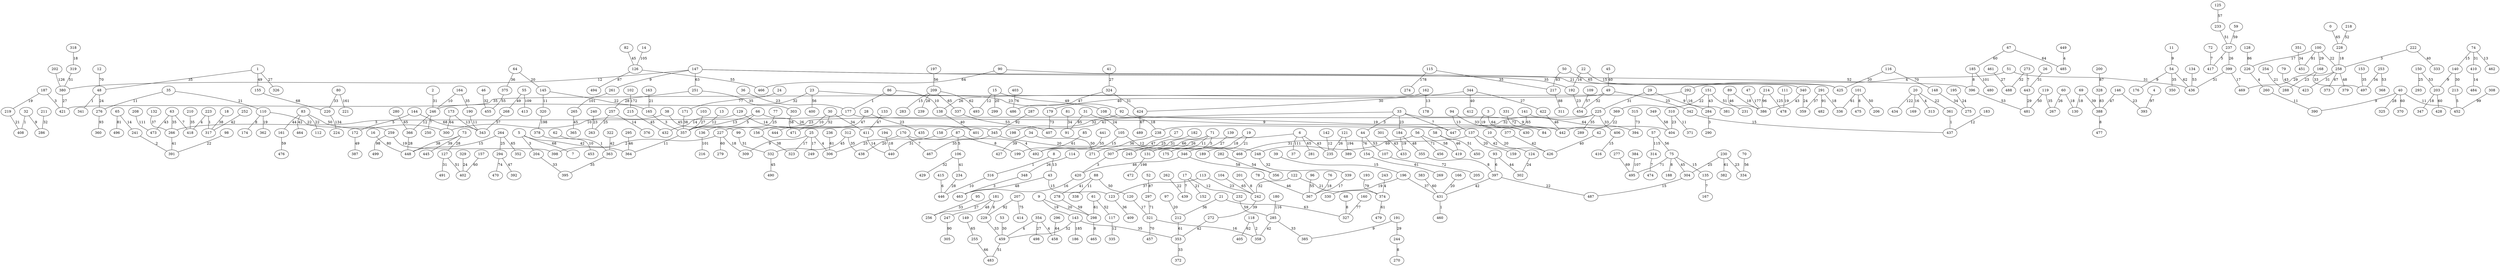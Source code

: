 strict graph G {
0;
1;
2;
3;
4;
5;
6;
7;
8;
9;
10;
11;
12;
13;
14;
15;
16;
17;
18;
19;
20;
21;
22;
23;
24;
25;
26;
27;
28;
29;
30;
31;
32;
33;
34;
35;
36;
37;
38;
39;
40;
41;
42;
43;
44;
45;
46;
47;
48;
49;
50;
51;
52;
53;
54;
55;
56;
57;
58;
59;
60;
61;
62;
63;
64;
65;
66;
67;
68;
69;
70;
71;
72;
73;
74;
75;
76;
77;
78;
79;
80;
81;
82;
83;
84;
85;
86;
87;
88;
89;
90;
91;
92;
93;
94;
95;
96;
97;
98;
99;
100;
101;
102;
103;
104;
105;
106;
107;
108;
109;
110;
111;
112;
113;
114;
115;
116;
117;
118;
119;
120;
121;
122;
123;
124;
125;
126;
127;
128;
129;
130;
131;
132;
133;
134;
135;
136;
137;
138;
139;
140;
141;
142;
143;
144;
145;
146;
147;
148;
149;
150;
151;
152;
153;
154;
155;
156;
157;
158;
159;
160;
161;
162;
163;
164;
165;
166;
167;
168;
169;
170;
171;
172;
173;
174;
175;
176;
177;
178;
179;
180;
181;
182;
183;
184;
185;
186;
187;
188;
189;
190;
191;
192;
193;
194;
195;
196;
197;
198;
199;
200;
201;
202;
203;
204;
205;
206;
207;
208;
209;
210;
211;
212;
213;
214;
215;
216;
217;
218;
219;
220;
221;
222;
223;
224;
225;
226;
227;
228;
229;
230;
231;
232;
233;
234;
235;
236;
237;
238;
239;
240;
241;
242;
243;
244;
245;
246;
247;
248;
249;
250;
251;
252;
253;
254;
255;
256;
257;
258;
259;
260;
261;
262;
263;
264;
265;
266;
267;
268;
269;
270;
271;
272;
273;
274;
275;
276;
277;
278;
279;
280;
281;
282;
283;
284;
285;
286;
287;
288;
289;
290;
291;
292;
293;
294;
295;
296;
297;
298;
299;
300;
301;
302;
303;
304;
305;
306;
307;
308;
309;
310;
311;
312;
313;
314;
315;
316;
317;
318;
319;
320;
321;
322;
323;
324;
325;
326;
327;
328;
329;
330;
331;
332;
333;
334;
335;
336;
337;
338;
339;
340;
341;
342;
343;
344;
345;
346;
347;
348;
349;
350;
351;
352;
353;
354;
355;
356;
357;
358;
359;
360;
361;
362;
363;
364;
365;
366;
367;
368;
369;
370;
371;
372;
373;
374;
375;
376;
377;
378;
379;
380;
381;
382;
383;
384;
385;
386;
387;
388;
389;
390;
391;
392;
393;
394;
395;
396;
397;
398;
399;
400;
401;
402;
403;
404;
405;
406;
407;
408;
409;
410;
411;
412;
413;
414;
415;
416;
417;
418;
419;
420;
421;
422;
423;
424;
425;
426;
427;
428;
429;
430;
431;
432;
433;
434;
435;
436;
437;
438;
439;
440;
441;
442;
443;
444;
445;
446;
447;
448;
449;
450;
451;
452;
453;
454;
455;
456;
457;
458;
459;
460;
461;
462;
463;
464;
465;
466;
467;
468;
469;
470;
471;
472;
473;
474;
475;
476;
477;
478;
479;
480;
481;
482;
483;
484;
485;
486;
487;
488;
489;
490;
491;
492;
493;
494;
495;
496;
497;
498;
499;
80 -- 221  [label=161];
209 -- 337  [label=65];
73 -- 127  [label=28];
40 -- 390  [label=9];
29 -- 284  [label=9];
90 -- 466  [label=64];
106 -- 429  [label=32];
209 -- 283  [label=15];
324 -- 424  [label=31];
126 -- 494  [label=87];
229 -- 459  [label=33];
388 -- 477  [label=8];
122 -- 242  [label=32];
285 -- 358  [label=42];
196 -- 431  [label=37];
443 -- 481  [label=29];
228 -- 258  [label=18];
60 -- 130  [label=18];
125 -- 233  [label=57];
86 -- 177  [label=1];
19 -- 189  [label=21];
60 -- 267  [label=26];
354 -- 459  [label=4];
197 -- 209  [label=56];
137 -- 426  [label=42];
35 -- 110  [label=21];
50 -- 340  [label=65];
116 -- 425  [label=20];
15 -- 493  [label=12];
25 -- 249  [label=17];
397 -- 487  [label=22];
227 -- 398  [label=2];
344 -- 412  [label=40];
99 -- 332  [label=31];
74 -- 462  [label=13];
257 -- 376  [label=14];
354 -- 458  [label=4];
66 -- 136  [label=5];
3 -- 430  [label=19];
23 -- 108  [label=23];
56 -- 248  [label=69];
87 -- 106  [label=5];
257 -- 263  [label=25];
68 -- 327  [label=8];
83 -- 112  [label=22];
143 -- 353  [label=35];
230 -- 334  [label=23];
30 -- 411  [label=34];
28 -- 471  [label=47];
26 -- 443  [label=31];
141 -- 394  [label=64];
191 -- 244  [label=29];
34 -- 427  [label=39];
248 -- 339  [label=32];
230 -- 382  [label=61];
33 -- 447  [label=7];
273 -- 488  [label=32];
272 -- 353  [label=42];
115 -- 274  [label=178];
32 -- 286  [label=9];
218 -- 228  [label=52];
168 -- 288  [label=23];
10 -- 124  [label=20];
346 -- 356  [label=58];
310 -- 371  [label=11];
215 -- 432  [label=45];
351 -- 451  [label=34];
297 -- 321  [label=71];
237 -- 417  [label=5];
8 -- 316  [label=1];
38 -- 99  [label=45];
49 -- 138  [label=26];
54 -- 176  [label=9];
227 -- 279  [label=60];
127 -- 491  [label=31];
195 -- 275  [label=24];
121 -- 389  [label=194];
173 -- 343  [label=13];
222 -- 258  [label=3];
4 -- 393  [label=97];
298 -- 465  [label=8];
48 -- 341  [label=1];
251 -- 303  [label=35];
396 -- 481  [label=53];
75 -- 304  [label=45];
58 -- 450  [label=51];
180 -- 285  [label=116];
66 -- 357  [label=13];
51 -- 436  [label=31];
31 -- 105  [label=24];
240 -- 263  [label=23];
115 -- 217  [label=35];
346 -- 420  [label=46];
187 -- 421  [label=3];
40 -- 452  [label=11];
258 -- 423  [label=31];
147 -- 192  [label=35];
264 -- 352  [label=65];
157 -- 402  [label=60];
331 -- 442  [label=72];
48 -- 276  [label=24];
154 -- 269  [label=61];
30 -- 156  [label=10];
337 -- 407  [label=53];
262 -- 439  [label=22];
22 -- 425  [label=15];
415 -- 446  [label=6];
116 -- 148  [label=70];
172 -- 387  [label=49];
44 -- 154  [label=76];
459 -- 483  [label=51];
406 -- 416  [label=15];
217 -- 311  [label=88];
344 -- 422  [label=27];
33 -- 158  [label=41];
160 -- 327  [label=77];
23 -- 246  [label=32];
33 -- 404  [label=9];
328 -- 388  [label=83];
251 -- 257  [label=28];
314 -- 474  [label=7];
6 -- 281  [label=65];
207 -- 414  [label=75];
151 -- 369  [label=22];
166 -- 431  [label=20];
324 -- 486  [label=47];
108 -- 238  [label=18];
259 -- 499  [label=98];
155 -- 220  [label=68];
220 -- 224  [label=134];
177 -- 266  [label=3];
200 -- 328  [label=87];
243 -- 374  [label=4];
253 -- 368  [label=53];
168 -- 497  [label=33];
123 -- 409  [label=36];
233 -- 237  [label=51];
143 -- 186  [label=185];
170 -- 467  [label=7];
361 -- 437  [label=1];
88 -- 338  [label=11];
100 -- 258  [label=22];
30 -- 444  [label=52];
107 -- 205  [label=72];
321 -- 457  [label=70];
113 -- 242  [label=23];
111 -- 478  [label=19];
151 -- 284  [label=43];
19 -- 346  [label=18];
227 -- 309  [label=18];
150 -- 293  [label=25];
25 -- 309  [label=9];
377 -- 426  [label=42];
95 -- 256  [label=33];
72 -- 417  [label=7];
278 -- 298  [label=59];
424 -- 489  [label=67];
255 -- 483  [label=66];
57 -- 75  [label=56];
207 -- 229  [label=92];
9 -- 143  [label=19];
301 -- 433  [label=43];
110 -- 174  [label=8];
77 -- 227  [label=25];
86 -- 138  [label=10];
131 -- 472  [label=198];
133 -- 411  [label=47];
144 -- 172  [label=5];
53 -- 459  [label=30];
185 -- 396  [label=8];
122 -- 374  [label=21];
88 -- 120  [label=50];
16 -- 448  [label=80];
137 -- 468  [label=31];
106 -- 234  [label=41];
244 -- 270  [label=8];
61 -- 117  [label=52];
5 -- 204  [label=3];
124 -- 302  [label=24];
259 -- 398  [label=19];
83 -- 161  [label=44];
247 -- 305  [label=90];
119 -- 481  [label=50];
144 -- 343  [label=68];
223 -- 418  [label=4];
208 -- 473  [label=111];
100 -- 226  [label=17];
32 -- 408  [label=1];
87 -- 440  [label=31];
285 -- 385  [label=33];
105 -- 248  [label=12];
15 -- 92  [label=49];
304 -- 487  [label=15];
312 -- 438  [label=35];
67 -- 485  [label=64];
148 -- 275  [label=34];
310 -- 404  [label=23];
210 -- 418  [label=35];
363 -- 395  [label=35];
342 -- 437  [label=15];
162 -- 179  [label=40];
212 -- 353  [label=61];
3 -- 84  [label=64];
5 -- 364  [label=42];
308 -- 452  [label=99];
69 -- 130  [label=18];
332 -- 490  [label=45];
399 -- 436  [label=31];
49 -- 454  [label=32];
33 -- 44  [label=3];
202 -- 380  [label=126];
165 -- 357  [label=3];
147 -- 251  [label=63];
369 -- 442  [label=22];
225 -- 357  [label=23];
280 -- 366  [label=65];
191 -- 385  [label=9];
349 -- 404  [label=58];
135 -- 167  [label=7];
11 -- 54  [label=9];
230 -- 304  [label=25];
223 -- 317  [label=1];
0 -- 228  [label=65];
49 -- 342  [label=25];
187 -- 219  [label=19];
294 -- 470  [label=74];
164 -- 246  [label=10];
46 -- 455  [label=32];
83 -- 300  [label=50];
246 -- 250  [label=7];
292 -- 421  [label=35];
33 -- 184  [label=23];
461 -- 488  [label=27];
291 -- 359  [label=37];
378 -- 453  [label=10];
128 -- 226  [label=86];
203 -- 347  [label=18];
126 -- 466  [label=55];
312 -- 332  [label=45];
13 -- 357  [label=12];
225 -- 289  [label=35];
194 -- 440  [label=18];
1 -- 48  [label=35];
12 -- 48  [label=70];
87 -- 199  [label=8];
113 -- 123  [label=37];
75 -- 135  [label=15];
71 -- 245  [label=66];
252 -- 317  [label=42];
242 -- 272  [label=39];
246 -- 366  [label=12];
71 -- 307  [label=31];
101 -- 336  [label=61];
237 -- 399  [label=26];
142 -- 235  [label=12];
117 -- 335  [label=12];
291 -- 482  [label=91];
119 -- 267  [label=35];
1 -- 155  [label=49];
321 -- 358  [label=16];
63 -- 473  [label=43];
39 -- 196  [label=15];
366 -- 448  [label=28];
138 -- 401  [label=40];
36 -- 177  [label=23];
93 -- 302  [label=44];
56 -- 419  [label=58];
83 -- 464  [label=42];
316 -- 446  [label=10];
102 -- 215  [label=172];
254 -- 288  [label=21];
28 -- 435  [label=23];
74 -- 410  [label=31];
322 -- 363  [label=42];
22 -- 192  [label=16];
260 -- 390  [label=11];
258 -- 373  [label=67];
67 -- 185  [label=60];
57 -- 314  [label=115];
355 -- 397  [label=8];
18 -- 317  [label=38];
2 -- 246  [label=31];
184 -- 433  [label=19];
190 -- 343  [label=11];
80 -- 220  [label=33];
42 -- 426  [label=40];
196 -- 330  [label=19];
375 -- 455  [label=55];
214 -- 478  [label=125];
110 -- 259  [label=22];
253 -- 497  [label=34];
63 -- 418  [label=7];
273 -- 443  [label=7];
295 -- 364  [label=46];
315 -- 394  [label=73];
171 -- 357  [label=38];
161 -- 476  [label=59];
127 -- 402  [label=51];
70 -- 334  [label=56];
345 -- 468  [label=20];
374 -- 479  [label=61];
214 -- 386  [label=96];
20 -- 434  [label=122];
170 -- 492  [label=4];
93 -- 397  [label=6];
203 -- 428  [label=60];
58 -- 419  [label=46];
43 -- 463  [label=48];
94 -- 137  [label=13];
35 -- 276  [label=11];
64 -- 375  [label=36];
211 -- 286  [label=32];
234 -- 446  [label=28];
153 -- 497  [label=35];
183 -- 437  [label=12];
24 -- 171  [label=77];
74 -- 140  [label=15];
97 -- 212  [label=20];
201 -- 242  [label=8];
146 -- 393  [label=23];
100 -- 451  [label=81];
92 -- 442  [label=19];
134 -- 436  [label=53];
136 -- 216  [label=101];
75 -- 188  [label=8];
354 -- 498  [label=27];
182 -- 307  [label=25];
40 -- 325  [label=28];
23 -- 400  [label=56];
284 -- 290  [label=3];
114 -- 348  [label=26];
104 -- 242  [label=65];
59 -- 237  [label=59];
17 -- 439  [label=7];
164 -- 190  [label=35];
109 -- 454  [label=57];
143 -- 459  [label=52];
222 -- 333  [label=40];
85 -- 199  [label=61];
63 -- 266  [label=35];
276 -- 360  [label=93];
61 -- 298  [label=61];
66 -- 345  [label=26];
287 -- 345  [label=92];
147 -- 396  [label=52];
149 -- 255  [label=65];
6 -- 235  [label=43];
225 -- 406  [label=33];
397 -- 431  [label=42];
76 -- 367  [label=18];
147 -- 261  [label=9];
296 -- 458  [label=64];
20 -- 361  [label=22];
27 -- 307  [label=47];
54 -- 436  [label=62];
277 -- 495  [label=69];
75 -- 495  [label=71];
420 -- 463  [label=16];
129 -- 432  [label=14];
163 -- 165  [label=21];
258 -- 469  [label=29];
55 -- 413  [label=109];
81 -- 91  [label=34];
9 -- 298  [label=20];
184 -- 355  [label=48];
110 -- 362  [label=19];
20 -- 313  [label=4];
31 -- 91  [label=85];
21 -- 212  [label=36];
92 -- 198  [label=32];
158 -- 438  [label=20];
1 -- 326  [label=27];
20 -- 169  [label=16];
147 -- 380  [label=12];
340 -- 359  [label=24];
156 -- 323  [label=38];
101 -- 206  [label=50];
137 -- 159  [label=20];
209 -- 239  [label=28];
353 -- 372  [label=33];
62 -- 363  [label=1];
181 -- 256  [label=27];
47 -- 386  [label=177];
329 -- 402  [label=24];
40 -- 370  [label=60];
162 -- 178  [label=13];
261 -- 265  [label=101];
264 -- 448  [label=15];
88 -- 278  [label=41];
71 -- 175  [label=5];
344 -- 424  [label=30];
384 -- 495  [label=107];
44 -- 107  [label=53];
79 -- 423  [label=43];
145 -- 320  [label=11];
98 -- 391  [label=22];
82 -- 126  [label=45];
357 -- 364  [label=11];
179 -- 407  [label=73];
118 -- 405  [label=62];
54 -- 350  [label=35];
15 -- 299  [label=20];
29 -- 225  [label=31];
265 -- 365  [label=45];
303 -- 471  [label=58];
38 -- 300  [label=10];
55 -- 268  [label=49];
25 -- 306  [label=4];
319 -- 380  [label=51];
65 -- 496  [label=81];
90 -- 425  [label=21];
78 -- 367  [label=46];
380 -- 421  [label=27];
100 -- 168  [label=29];
65 -- 241  [label=14];
151 -- 386  [label=51];
320 -- 378  [label=198];
145 -- 165  [label=22];
241 -- 391  [label=2];
105 -- 492  [label=15];
213 -- 452  [label=5];
422 -- 442  [label=46];
410 -- 484  [label=14];
226 -- 260  [label=4];
383 -- 431  [label=60];
17 -- 152  [label=21];
318 -- 319  [label=18];
5 -- 7  [label=68];
236 -- 306  [label=61];
6 -- 37  [label=111];
71 -- 131  [label=11];
25 -- 323  [label=17];
103 -- 357  [label=27];
411 -- 440  [label=14];
140 -- 203  [label=9];
345 -- 467  [label=35];
185 -- 480  [label=101];
146 -- 388  [label=47];
291 -- 336  [label=18];
403 -- 486  [label=76];
282 -- 356  [label=54];
52 -- 297  [label=87];
192 -- 454  [label=23];
129 -- 401  [label=14];
96 -- 367  [label=55];
41 -- 324  [label=27];
89 -- 231  [label=46];
431 -- 460  [label=1];
56 -- 456  [label=71];
219 -- 408  [label=21];
181 -- 247  [label=48];
50 -- 217  [label=83];
6 -- 492  [label=26];
73 -- 445  [label=39];
89 -- 386  [label=18];
150 -- 203  [label=53];
173 -- 300  [label=64];
340 -- 386  [label=43];
307 -- 420  [label=3];
209 -- 493  [label=62];
348 -- 463  [label=3];
441 -- 492  [label=55];
118 -- 358  [label=2];
17 -- 232  [label=12];
21 -- 327  [label=63];
140 -- 213  [label=30];
449 -- 485  [label=4];
181 -- 229  [label=8];
193 -- 374  [label=79];
232 -- 285  [label=59];
268 -- 343  [label=57];
43 -- 123  [label=15];
45 -- 49  [label=40];
264 -- 294  [label=25];
64 -- 145  [label=20];
101 -- 475  [label=8];
94 -- 430  [label=33];
170 -- 306  [label=25];
225 -- 238  [label=32];
51 -- 292  [label=4];
14 -- 126  [label=105];
8 -- 43  [label=13];
141 -- 447  [label=65];
69 -- 388  [label=39];
266 -- 391  [label=41];
120 -- 321  [label=17];
399 -- 469  [label=17];
73 -- 448  [label=38];
132 -- 266  [label=37];
292 -- 381  [label=16];
204 -- 395  [label=33];
139 -- 175  [label=27];
177 -- 447  [label=9];
339 -- 367  [label=17];
258 -- 379  [label=48];
121 -- 235  [label=26];
34 -- 271  [label=50];
294 -- 392  [label=47];
238 -- 271  [label=36];
}
